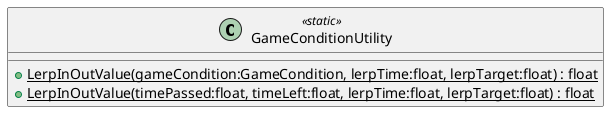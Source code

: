 @startuml
class GameConditionUtility <<static>> {
    + {static} LerpInOutValue(gameCondition:GameCondition, lerpTime:float, lerpTarget:float) : float
    + {static} LerpInOutValue(timePassed:float, timeLeft:float, lerpTime:float, lerpTarget:float) : float
}
@enduml
